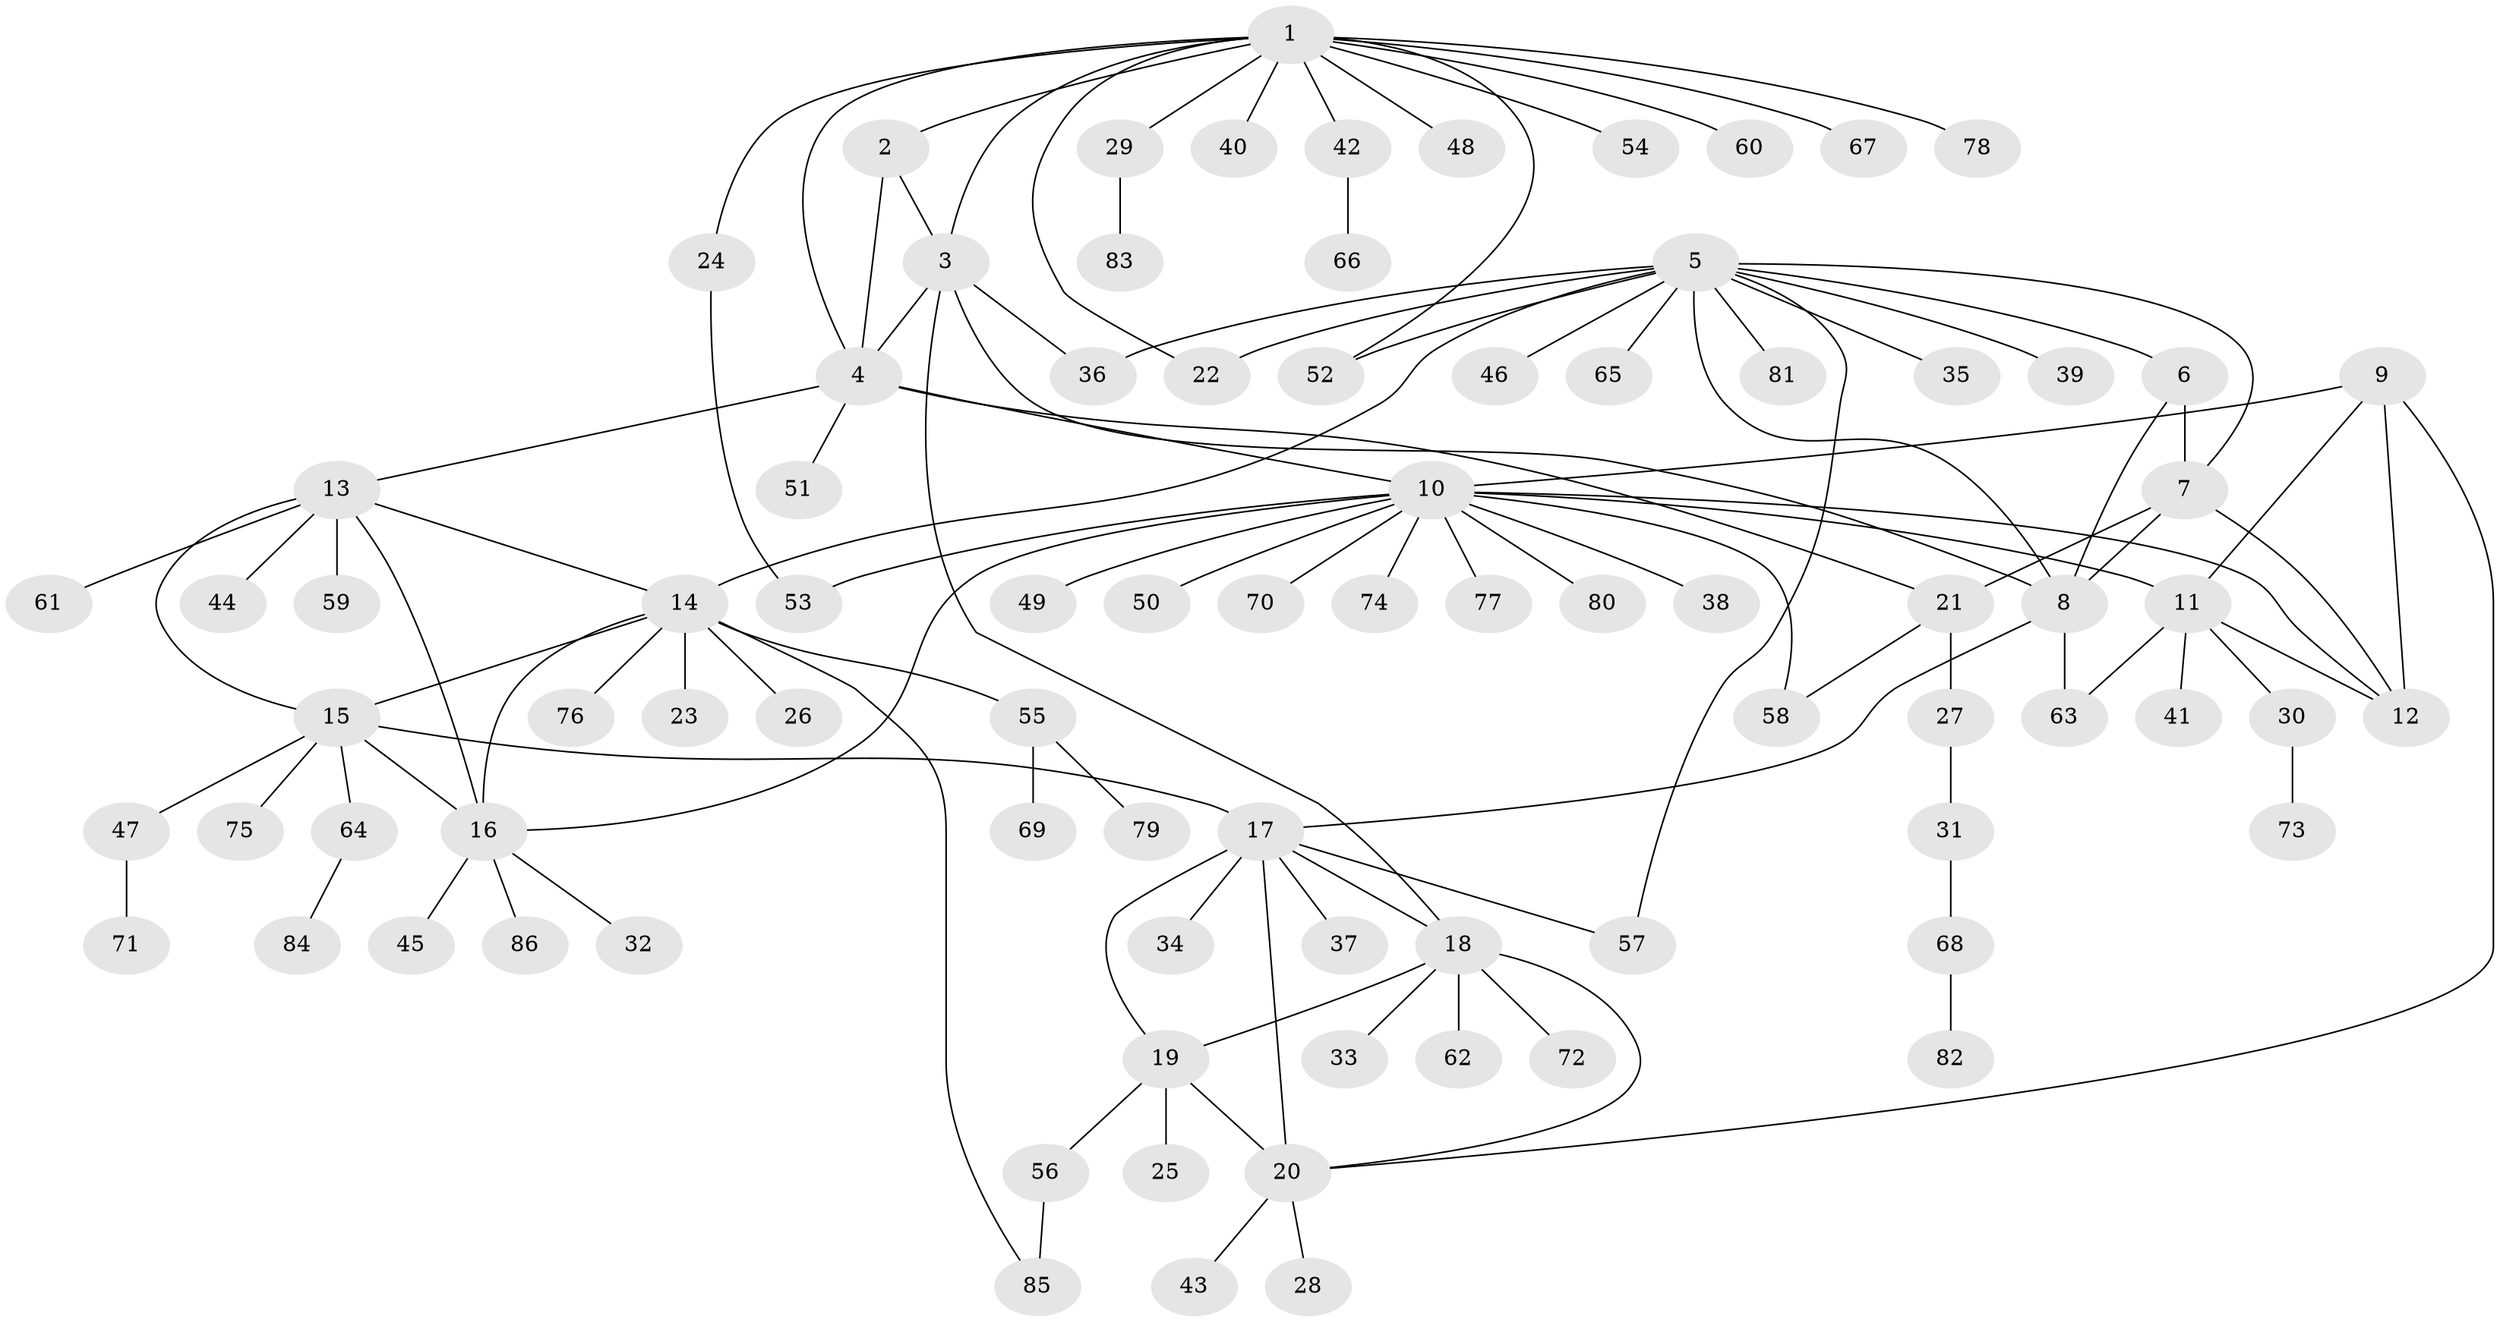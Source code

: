 // Generated by graph-tools (version 1.1) at 2025/11/02/27/25 16:11:30]
// undirected, 86 vertices, 115 edges
graph export_dot {
graph [start="1"]
  node [color=gray90,style=filled];
  1;
  2;
  3;
  4;
  5;
  6;
  7;
  8;
  9;
  10;
  11;
  12;
  13;
  14;
  15;
  16;
  17;
  18;
  19;
  20;
  21;
  22;
  23;
  24;
  25;
  26;
  27;
  28;
  29;
  30;
  31;
  32;
  33;
  34;
  35;
  36;
  37;
  38;
  39;
  40;
  41;
  42;
  43;
  44;
  45;
  46;
  47;
  48;
  49;
  50;
  51;
  52;
  53;
  54;
  55;
  56;
  57;
  58;
  59;
  60;
  61;
  62;
  63;
  64;
  65;
  66;
  67;
  68;
  69;
  70;
  71;
  72;
  73;
  74;
  75;
  76;
  77;
  78;
  79;
  80;
  81;
  82;
  83;
  84;
  85;
  86;
  1 -- 2;
  1 -- 3;
  1 -- 4;
  1 -- 22;
  1 -- 24;
  1 -- 29;
  1 -- 40;
  1 -- 42;
  1 -- 48;
  1 -- 52;
  1 -- 54;
  1 -- 60;
  1 -- 67;
  1 -- 78;
  2 -- 3;
  2 -- 4;
  3 -- 4;
  3 -- 8;
  3 -- 18;
  3 -- 36;
  4 -- 10;
  4 -- 13;
  4 -- 21;
  4 -- 51;
  5 -- 6;
  5 -- 7;
  5 -- 8;
  5 -- 14;
  5 -- 22;
  5 -- 35;
  5 -- 36;
  5 -- 39;
  5 -- 46;
  5 -- 52;
  5 -- 57;
  5 -- 65;
  5 -- 81;
  6 -- 7;
  6 -- 8;
  7 -- 8;
  7 -- 12;
  7 -- 21;
  8 -- 17;
  8 -- 63;
  9 -- 10;
  9 -- 11;
  9 -- 12;
  9 -- 20;
  10 -- 11;
  10 -- 12;
  10 -- 16;
  10 -- 38;
  10 -- 49;
  10 -- 50;
  10 -- 53;
  10 -- 58;
  10 -- 70;
  10 -- 74;
  10 -- 77;
  10 -- 80;
  11 -- 12;
  11 -- 30;
  11 -- 41;
  11 -- 63;
  13 -- 14;
  13 -- 15;
  13 -- 16;
  13 -- 44;
  13 -- 59;
  13 -- 61;
  14 -- 15;
  14 -- 16;
  14 -- 23;
  14 -- 26;
  14 -- 55;
  14 -- 76;
  14 -- 85;
  15 -- 16;
  15 -- 17;
  15 -- 47;
  15 -- 64;
  15 -- 75;
  16 -- 32;
  16 -- 45;
  16 -- 86;
  17 -- 18;
  17 -- 19;
  17 -- 20;
  17 -- 34;
  17 -- 37;
  17 -- 57;
  18 -- 19;
  18 -- 20;
  18 -- 33;
  18 -- 62;
  18 -- 72;
  19 -- 20;
  19 -- 25;
  19 -- 56;
  20 -- 28;
  20 -- 43;
  21 -- 27;
  21 -- 58;
  24 -- 53;
  27 -- 31;
  29 -- 83;
  30 -- 73;
  31 -- 68;
  42 -- 66;
  47 -- 71;
  55 -- 69;
  55 -- 79;
  56 -- 85;
  64 -- 84;
  68 -- 82;
}
